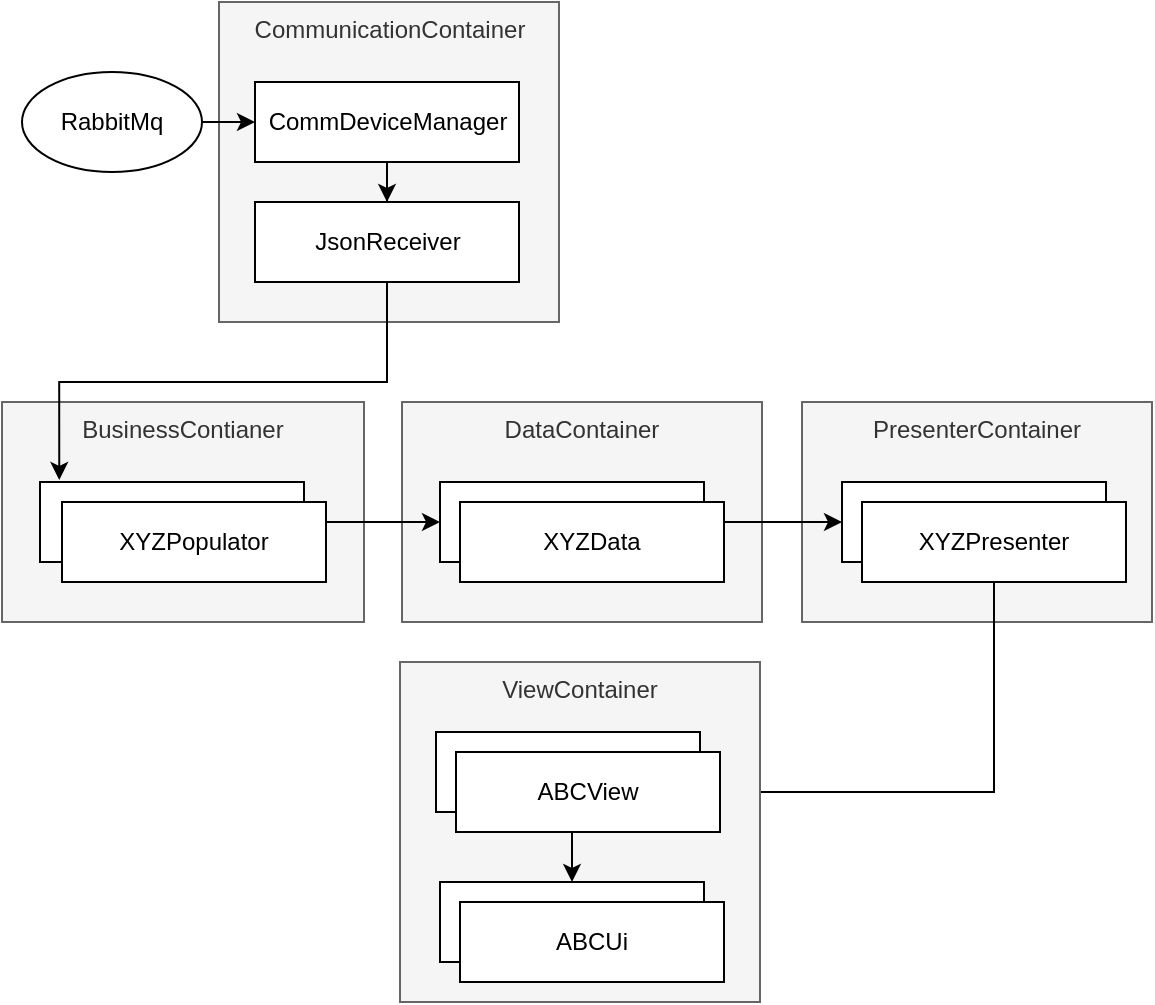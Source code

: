 <mxfile version="12.3.2" type="device" pages="1"><diagram id="HwddhiXDfNpeF5jO6rp3" name="Page-1"><mxGraphModel dx="1093" dy="551" grid="1" gridSize="10" guides="1" tooltips="1" connect="1" arrows="1" fold="1" page="1" pageScale="1" pageWidth="827" pageHeight="1169" math="0" shadow="0"><root><mxCell id="0"/><mxCell id="1" parent="0"/><mxCell id="HNM8hiCsnLopagar82sB-14" value="PresenterContainer" style="rounded=0;whiteSpace=wrap;html=1;horizontal=1;verticalAlign=top;fontColor=#333333;fillColor=#f5f5f5;strokeColor=#666666;" vertex="1" parent="1"><mxGeometry x="550" y="230" width="175" height="110" as="geometry"/></mxCell><mxCell id="HNM8hiCsnLopagar82sB-12" value="DataContainer" style="rounded=0;whiteSpace=wrap;html=1;horizontal=1;verticalAlign=top;fontColor=#333333;fillColor=#f5f5f5;strokeColor=#666666;" vertex="1" parent="1"><mxGeometry x="350" y="230" width="180" height="110" as="geometry"/></mxCell><mxCell id="HNM8hiCsnLopagar82sB-11" value="BusinessContianer" style="rounded=0;whiteSpace=wrap;html=1;horizontal=1;verticalAlign=top;fontColor=#333333;fillColor=#f5f5f5;strokeColor=#666666;" vertex="1" parent="1"><mxGeometry x="150" y="230" width="181" height="110" as="geometry"/></mxCell><mxCell id="HNM8hiCsnLopagar82sB-10" value="CommunicationContainer" style="rounded=0;whiteSpace=wrap;html=1;horizontal=1;verticalAlign=top;fontColor=#333333;fillColor=#f5f5f5;strokeColor=#666666;" vertex="1" parent="1"><mxGeometry x="258.5" y="30" width="170" height="160" as="geometry"/></mxCell><mxCell id="HNM8hiCsnLopagar82sB-31" style="edgeStyle=orthogonalEdgeStyle;rounded=0;orthogonalLoop=1;jettySize=auto;html=1;exitX=0.5;exitY=1;exitDx=0;exitDy=0;fontColor=#000000;" edge="1" parent="1" source="HNM8hiCsnLopagar82sB-3" target="HNM8hiCsnLopagar82sB-4"><mxGeometry relative="1" as="geometry"/></mxCell><mxCell id="HNM8hiCsnLopagar82sB-3" value="CommDeviceManager" style="rounded=0;whiteSpace=wrap;html=1;" vertex="1" parent="1"><mxGeometry x="276.5" y="70" width="132" height="40" as="geometry"/></mxCell><mxCell id="HNM8hiCsnLopagar82sB-42" style="edgeStyle=orthogonalEdgeStyle;rounded=0;orthogonalLoop=1;jettySize=auto;html=1;exitX=0.5;exitY=1;exitDx=0;exitDy=0;entryX=0.073;entryY=-0.025;entryDx=0;entryDy=0;entryPerimeter=0;fontColor=#000000;" edge="1" parent="1" source="HNM8hiCsnLopagar82sB-4" target="HNM8hiCsnLopagar82sB-6"><mxGeometry relative="1" as="geometry"><Array as="points"><mxPoint x="343" y="220"/><mxPoint x="179" y="220"/></Array></mxGeometry></mxCell><mxCell id="HNM8hiCsnLopagar82sB-4" value="JsonReceiver" style="rounded=0;whiteSpace=wrap;html=1;" vertex="1" parent="1"><mxGeometry x="276.5" y="130" width="132" height="40" as="geometry"/></mxCell><mxCell id="HNM8hiCsnLopagar82sB-6" value="XYZPopulator&lt;span style=&quot;color: rgba(0 , 0 , 0 , 0) ; font-family: monospace ; font-size: 0px ; white-space: nowrap&quot;&gt;%3CmxGraphModel%3E%3Croot%3E%3CmxCell%20id%3D%220%22%2F%3E%3CmxCell%20id%3D%221%22%20parent%3D%220%22%2F%3E%3CmxCell%20id%3D%222%22%20value%3D%22JsonReceiver%22%20style%3D%22rounded%3D0%3BwhiteSpace%3Dwrap%3Bhtml%3D1%3B%22%20vertex%3D%221%22%20parent%3D%221%22%3E%3CmxGeometry%20x%3D%22358%22%20y%3D%22200%22%20width%3D%22132%22%20height%3D%2240%22%20as%3D%22geometry%22%2F%3E%3C%2FmxCell%3E%3C%2Froot%3E%3C%2FmxGraphModel%3E&lt;/span&gt;" style="rounded=0;whiteSpace=wrap;html=1;" vertex="1" parent="1"><mxGeometry x="169" y="270" width="132" height="40" as="geometry"/></mxCell><mxCell id="HNM8hiCsnLopagar82sB-9" value="XYZData" style="rounded=0;whiteSpace=wrap;html=1;" vertex="1" parent="1"><mxGeometry x="369" y="270" width="132" height="40" as="geometry"/></mxCell><mxCell id="HNM8hiCsnLopagar82sB-36" style="edgeStyle=orthogonalEdgeStyle;rounded=0;orthogonalLoop=1;jettySize=auto;html=1;exitX=1;exitY=0.5;exitDx=0;exitDy=0;entryX=0;entryY=0.5;entryDx=0;entryDy=0;fontColor=#000000;" edge="1" parent="1" source="HNM8hiCsnLopagar82sB-13" target="HNM8hiCsnLopagar82sB-15"><mxGeometry relative="1" as="geometry"><Array as="points"><mxPoint x="511" y="290"/></Array></mxGeometry></mxCell><mxCell id="HNM8hiCsnLopagar82sB-13" value="XYZData" style="rounded=0;whiteSpace=wrap;html=1;" vertex="1" parent="1"><mxGeometry x="379" y="280" width="132" height="40" as="geometry"/></mxCell><mxCell id="HNM8hiCsnLopagar82sB-15" value="XYZData" style="rounded=0;whiteSpace=wrap;html=1;" vertex="1" parent="1"><mxGeometry x="570" y="270" width="132" height="40" as="geometry"/></mxCell><mxCell id="HNM8hiCsnLopagar82sB-41" style="edgeStyle=orthogonalEdgeStyle;rounded=0;orthogonalLoop=1;jettySize=auto;html=1;exitX=0.5;exitY=1;exitDx=0;exitDy=0;entryX=1;entryY=0.5;entryDx=0;entryDy=0;fontColor=#000000;" edge="1" parent="1" source="HNM8hiCsnLopagar82sB-17" target="HNM8hiCsnLopagar82sB-22"><mxGeometry relative="1" as="geometry"/></mxCell><mxCell id="HNM8hiCsnLopagar82sB-17" value="XYZPresenter" style="rounded=0;whiteSpace=wrap;html=1;" vertex="1" parent="1"><mxGeometry x="580" y="280" width="132" height="40" as="geometry"/></mxCell><mxCell id="HNM8hiCsnLopagar82sB-18" value="ViewContainer" style="rounded=0;whiteSpace=wrap;html=1;horizontal=1;verticalAlign=top;fontColor=#333333;fillColor=#f5f5f5;strokeColor=#666666;" vertex="1" parent="1"><mxGeometry x="349" y="360" width="180" height="170" as="geometry"/></mxCell><mxCell id="HNM8hiCsnLopagar82sB-21" value="XYZData" style="rounded=0;whiteSpace=wrap;html=1;" vertex="1" parent="1"><mxGeometry x="367" y="395" width="132" height="40" as="geometry"/></mxCell><mxCell id="HNM8hiCsnLopagar82sB-40" style="edgeStyle=orthogonalEdgeStyle;rounded=0;orthogonalLoop=1;jettySize=auto;html=1;exitX=0.5;exitY=1;exitDx=0;exitDy=0;entryX=0.5;entryY=0;entryDx=0;entryDy=0;fontColor=#000000;" edge="1" parent="1" source="HNM8hiCsnLopagar82sB-22" target="HNM8hiCsnLopagar82sB-24"><mxGeometry relative="1" as="geometry"><Array as="points"><mxPoint x="435" y="445"/></Array></mxGeometry></mxCell><mxCell id="HNM8hiCsnLopagar82sB-22" value="ABCView" style="rounded=0;whiteSpace=wrap;html=1;" vertex="1" parent="1"><mxGeometry x="377" y="405" width="132" height="40" as="geometry"/></mxCell><mxCell id="HNM8hiCsnLopagar82sB-24" value="XYZData" style="rounded=0;whiteSpace=wrap;html=1;" vertex="1" parent="1"><mxGeometry x="369" y="470" width="132" height="40" as="geometry"/></mxCell><mxCell id="HNM8hiCsnLopagar82sB-25" value="&lt;span style=&quot;white-space: normal&quot;&gt;ABCUi&lt;/span&gt;" style="rounded=0;whiteSpace=wrap;html=1;" vertex="1" parent="1"><mxGeometry x="379" y="480" width="132" height="40" as="geometry"/></mxCell><mxCell id="HNM8hiCsnLopagar82sB-33" style="edgeStyle=orthogonalEdgeStyle;rounded=0;orthogonalLoop=1;jettySize=auto;html=1;exitX=1;exitY=0.5;exitDx=0;exitDy=0;entryX=0;entryY=0.5;entryDx=0;entryDy=0;fontColor=#000000;" edge="1" parent="1" source="HNM8hiCsnLopagar82sB-26" target="HNM8hiCsnLopagar82sB-9"><mxGeometry relative="1" as="geometry"><Array as="points"><mxPoint x="312" y="290"/></Array></mxGeometry></mxCell><mxCell id="HNM8hiCsnLopagar82sB-26" value="XYZPopulator&lt;span style=&quot;color: rgba(0 , 0 , 0 , 0) ; font-family: monospace ; font-size: 0px ; white-space: nowrap&quot;&gt;%3CmxGraphModel%3E%3Croot%3E%3CmxCell%20id%3D%220%22%2F%3E%3CmxCell%20id%3D%221%22%20parent%3D%220%22%2F%3E%3CmxCell%20id%3D%222%22%20value%3D%22JsonReceiver%22%20style%3D%22rounded%3D0%3BwhiteSpace%3Dwrap%3Bhtml%3D1%3B%22%20vertex%3D%221%22%20parent%3D%221%22%3E%3CmxGeometry%20x%3D%22358%22%20y%3D%22200%22%20width%3D%22132%22%20height%3D%2240%22%20as%3D%22geometry%22%2F%3E%3C%2FmxCell%3E%3C%2Froot%3E%3C%2FmxGraphModel%3E&lt;/span&gt;" style="rounded=0;whiteSpace=wrap;html=1;" vertex="1" parent="1"><mxGeometry x="180" y="280" width="132" height="40" as="geometry"/></mxCell><mxCell id="HNM8hiCsnLopagar82sB-30" style="edgeStyle=orthogonalEdgeStyle;rounded=0;orthogonalLoop=1;jettySize=auto;html=1;exitX=1;exitY=0.5;exitDx=0;exitDy=0;fontColor=#000000;" edge="1" parent="1" source="HNM8hiCsnLopagar82sB-27" target="HNM8hiCsnLopagar82sB-3"><mxGeometry relative="1" as="geometry"/></mxCell><mxCell id="HNM8hiCsnLopagar82sB-27" value="RabbitMq" style="ellipse;whiteSpace=wrap;html=1;fontColor=#000000;" vertex="1" parent="1"><mxGeometry x="160" y="65" width="90" height="50" as="geometry"/></mxCell></root></mxGraphModel></diagram></mxfile>